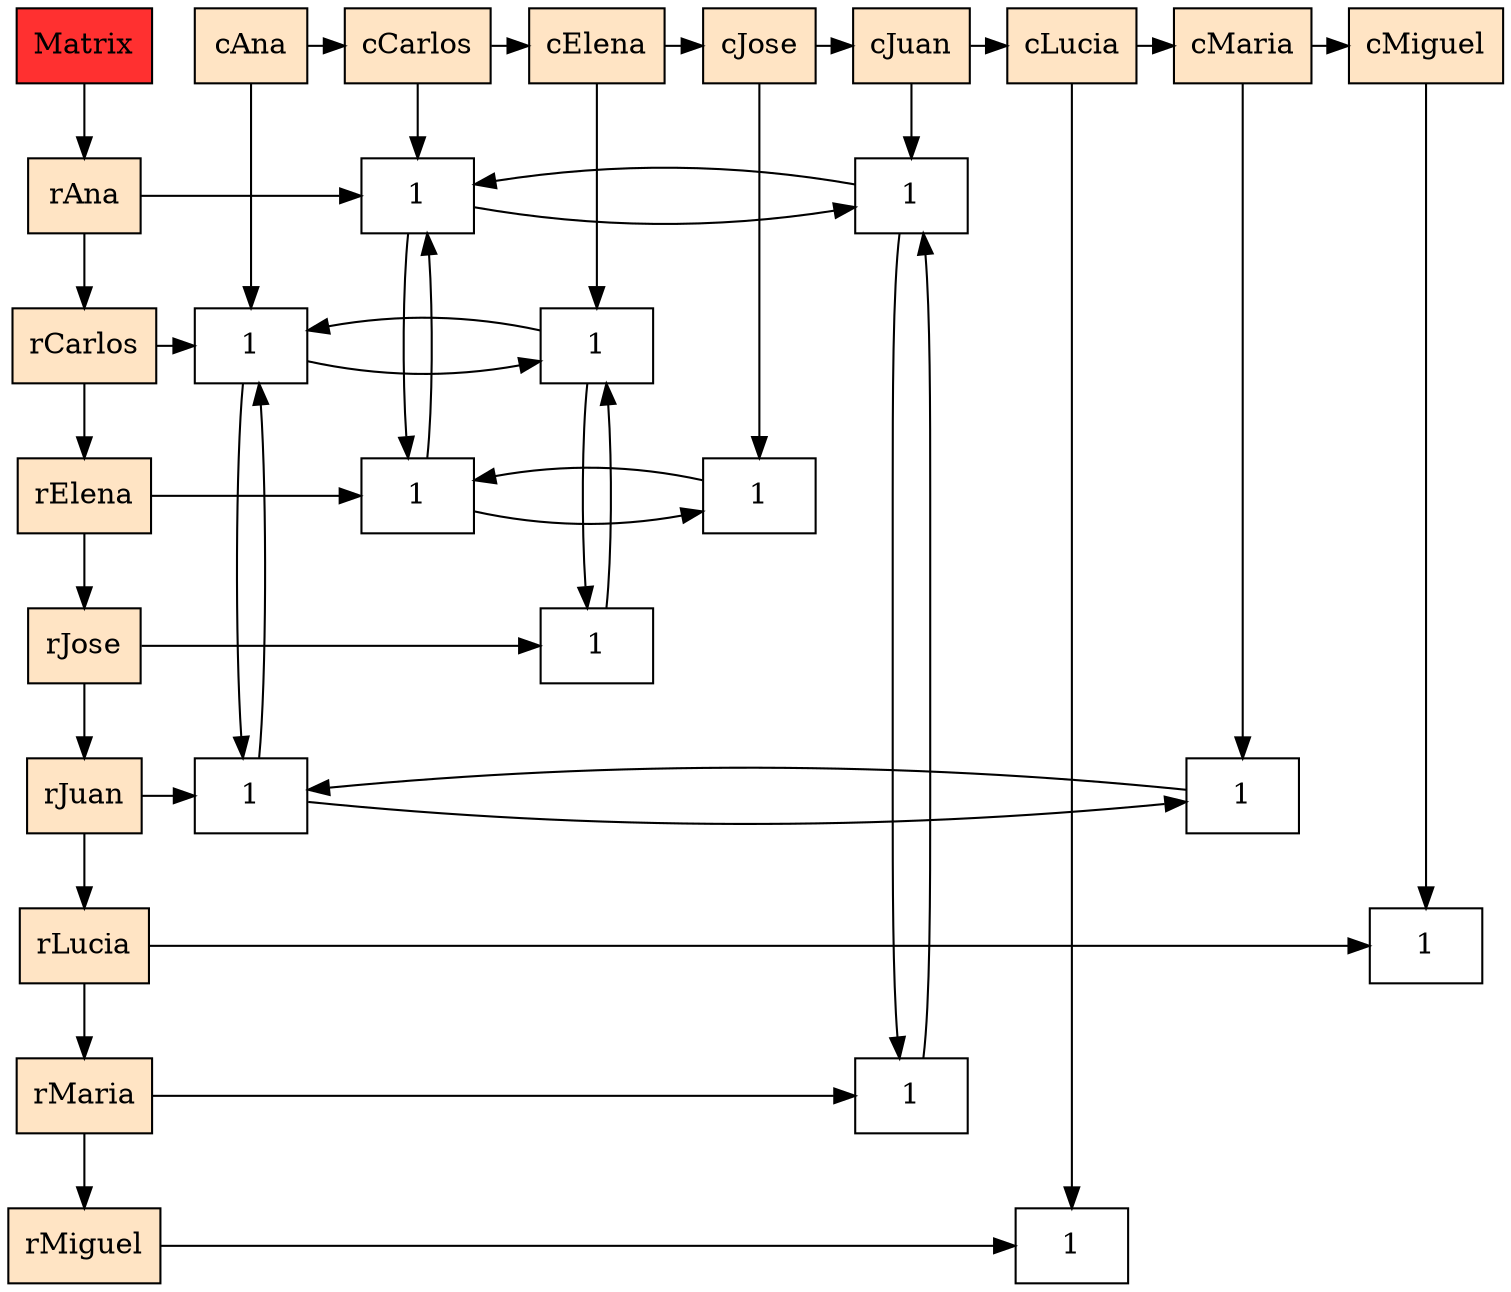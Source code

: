 digraph G{
  node[shape=box];
  MTX[ label = "Matrix", style = filled, fillcolor = firebrick1, group = 0 ];
  "cAna" [label = "cAna"  style = filled, fillcolor = bisque1, group = Ana ];
  "cCarlos" [label = "cCarlos"  style = filled, fillcolor = bisque1, group = Carlos ];
  "cElena" [label = "cElena"  style = filled, fillcolor = bisque1, group = Elena ];
  "cJose" [label = "cJose"  style = filled, fillcolor = bisque1, group = Jose ];
  "cJuan" [label = "cJuan"  style = filled, fillcolor = bisque1, group = Juan ];
  "cLucia" [label = "cLucia"  style = filled, fillcolor = bisque1, group = Lucia ];
  "cMaria" [label = "cMaria"  style = filled, fillcolor = bisque1, group = Maria ];
  "cMiguel" [label = "cMiguel"  style = filled, fillcolor = bisque1, group = Miguel ];
  "rAna" [label = "rAna"  style = filled, fillcolor = bisque1, group = 0 ];
  "rCarlos" [label = "rCarlos"  style = filled, fillcolor = bisque1, group = 0 ];
  "rElena" [label = "rElena"  style = filled, fillcolor = bisque1, group = 0 ];
  "rJose" [label = "rJose"  style = filled, fillcolor = bisque1, group = 0 ];
  "rJuan" [label = "rJuan"  style = filled, fillcolor = bisque1, group = 0 ];
  "rLucia" [label = "rLucia"  style = filled, fillcolor = bisque1, group = 0 ];
  "rMaria" [label = "rMaria"  style = filled, fillcolor = bisque1, group = 0 ];
  "rMiguel" [label = "rMiguel"  style = filled, fillcolor = bisque1, group = 0 ];
  { rank = same; "MTX";"cAna";"cCarlos";"cElena";"cJose";"cJuan";"cLucia";"cMaria";"cMiguel";};
  { rank = same; "rAna";"1577373622896";"1577373247504";};
  { rank = same; "rCarlos";"1577373622784";"1577373248176";};
  { rank = same; "rElena";"1577373248064";"1577373623344";};
  { rank = same; "rJose";"1577373623232";};
  { rank = same; "rJuan";"1577373247952";"1577373628624";};
  { rank = same; "rLucia";"1577373249072";};
  { rank = same; "rMaria";"1577373622416";};
  { rank = same; "rMiguel";"1577373247392";};
  "1577373622896" [label = "1" group = Carlos];
  "1577373247504" [label = "1" group = Juan];
  "1577373622784" [label = "1" group = Ana];
  "1577373248176" [label = "1" group = Elena];
  "1577373248064" [label = "1" group = Carlos];
  "1577373623344" [label = "1" group = Jose];
  "1577373623232" [label = "1" group = Elena];
  "1577373247952" [label = "1" group = Ana];
  "1577373628624" [label = "1" group = Maria];
  "1577373249072" [label = "1" group = Miguel];
  "1577373622416" [label = "1" group = Juan];
  "1577373247392" [label = "1" group = Lucia];
  "cAna" -> "cCarlos";
  "cCarlos" -> "cElena";
  "cElena" -> "cJose";
  "cJose" -> "cJuan";
  "cJuan" -> "cLucia";
  "cLucia" -> "cMaria";
  "cMaria" -> "cMiguel";
  "MTX" -> "rAna";
  "rAna" -> "rCarlos";
  "rAna" -> "1577373622896";
  "1577373622896" -> "1577373247504";
  "1577373622896" -> "1577373248064";
  "cCarlos" -> "1577373622896";
  "1577373247504" -> "1577373622896";
  "1577373247504" -> "1577373622416";
  "cJuan" -> "1577373247504";
  "rCarlos" -> "rElena";
  "rCarlos" -> "1577373622784";
  "1577373622784" -> "1577373248176";
  "1577373622784" -> "1577373247952";
  "cAna" -> "1577373622784";
  "1577373248176" -> "1577373622784";
  "1577373248176" -> "1577373623232";
  "cElena" -> "1577373248176";
  "rElena" -> "rJose";
  "rElena" -> "1577373248064";
  "1577373248064" -> "1577373623344";
  "1577373248064" -> "1577373622896";
  "1577373623344" -> "1577373248064";
  "cJose" -> "1577373623344";
  "rJose" -> "rJuan";
  "rJose" -> "1577373623232";
  "1577373623232" -> "1577373248176";
  "rJuan" -> "rLucia";
  "rJuan" -> "1577373247952";
  "1577373247952" -> "1577373628624";
  "1577373247952" -> "1577373622784";
  "1577373628624" -> "1577373247952";
  "cMaria" -> "1577373628624";
  "rLucia" -> "rMaria";
  "rLucia" -> "1577373249072";
  "cMiguel" -> "1577373249072";
  "rMaria" -> "rMiguel";
  "rMaria" -> "1577373622416";
  "1577373622416" -> "1577373247504";
  "rMiguel" -> "1577373247392";
  "cLucia" -> "1577373247392";
}
